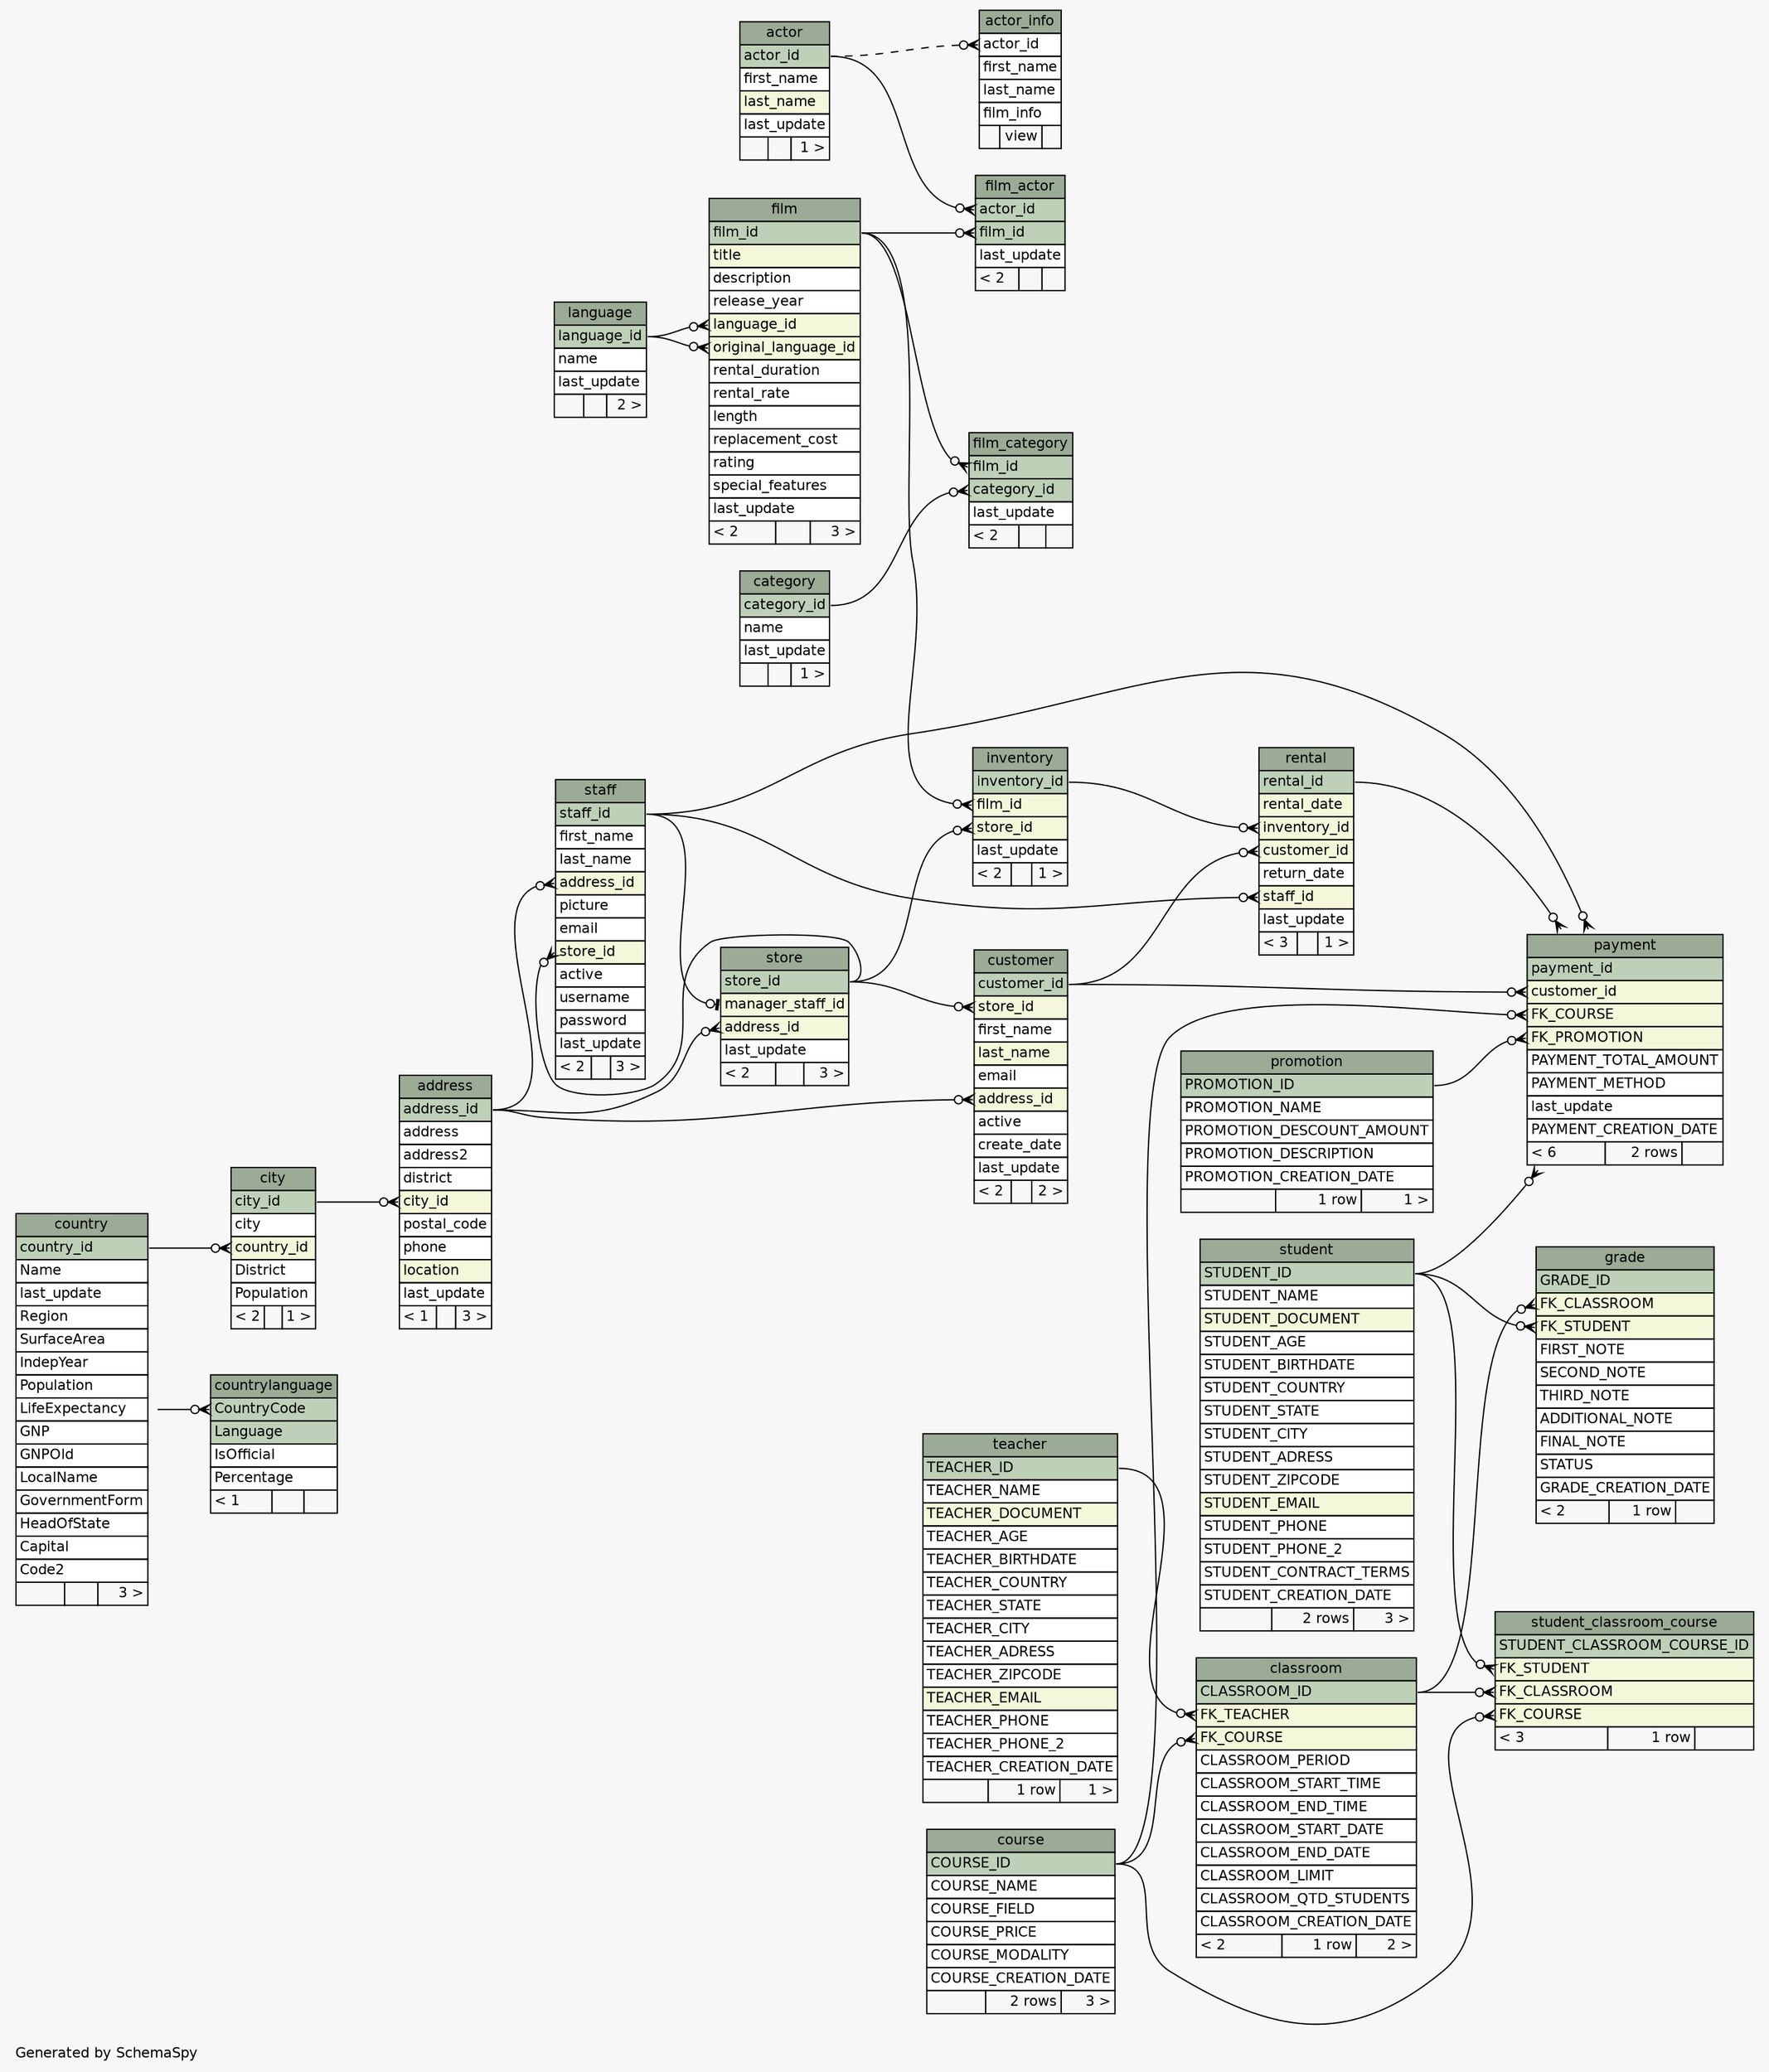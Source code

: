 // dot 7.1.0 on Windows 11 10.0
// SchemaSpy rev 590
digraph "largeImpliedRelationshipsDiagram" {
  graph [
    rankdir="RL"
    bgcolor="#f7f7f7"
    label="\nGenerated by SchemaSpy"
    labeljust="l"
    nodesep="0.18"
    ranksep="0.46"
    fontname="Helvetica"
    fontsize="11"
  ];
  node [
    fontname="Helvetica"
    fontsize="11"
    shape="plaintext"
  ];
  edge [
    arrowsize="0.8"
  ];
  "actor" [
    label=<
    <TABLE BORDER="0" CELLBORDER="1" CELLSPACING="0" BGCOLOR="#ffffff">
      <TR><TD COLSPAN="3" BGCOLOR="#9bab96" ALIGN="CENTER">actor</TD></TR>
      <TR><TD PORT="actor_id" COLSPAN="3" BGCOLOR="#bed1b8" ALIGN="LEFT">actor_id</TD></TR>
      <TR><TD PORT="first_name" COLSPAN="3" ALIGN="LEFT">first_name</TD></TR>
      <TR><TD PORT="last_name" COLSPAN="3" BGCOLOR="#f4f7da" ALIGN="LEFT">last_name</TD></TR>
      <TR><TD PORT="last_update" COLSPAN="3" ALIGN="LEFT">last_update</TD></TR>
      <TR><TD ALIGN="LEFT" BGCOLOR="#f7f7f7">  </TD><TD ALIGN="RIGHT" BGCOLOR="#f7f7f7">  </TD><TD ALIGN="RIGHT" BGCOLOR="#f7f7f7">1 &gt;</TD></TR>
    </TABLE>>
    URL="tables/actor.html"
    tooltip="actor"
  ];
  "actor_info" [
    label=<
    <TABLE BORDER="0" CELLBORDER="1" CELLSPACING="0" BGCOLOR="#ffffff">
      <TR><TD COLSPAN="3" BGCOLOR="#9bab96" ALIGN="CENTER">actor_info</TD></TR>
      <TR><TD PORT="actor_id" COLSPAN="3" ALIGN="LEFT">actor_id</TD></TR>
      <TR><TD PORT="first_name" COLSPAN="3" ALIGN="LEFT">first_name</TD></TR>
      <TR><TD PORT="last_name" COLSPAN="3" ALIGN="LEFT">last_name</TD></TR>
      <TR><TD PORT="film_info" COLSPAN="3" ALIGN="LEFT">film_info</TD></TR>
      <TR><TD ALIGN="LEFT" BGCOLOR="#f7f7f7">  </TD><TD ALIGN="RIGHT" BGCOLOR="#f7f7f7">view</TD><TD ALIGN="RIGHT" BGCOLOR="#f7f7f7">  </TD></TR>
    </TABLE>>
    URL="tables/actor_info.html"
    tooltip="actor_info"
  ];
  "address" [
    label=<
    <TABLE BORDER="0" CELLBORDER="1" CELLSPACING="0" BGCOLOR="#ffffff">
      <TR><TD COLSPAN="3" BGCOLOR="#9bab96" ALIGN="CENTER">address</TD></TR>
      <TR><TD PORT="address_id" COLSPAN="3" BGCOLOR="#bed1b8" ALIGN="LEFT">address_id</TD></TR>
      <TR><TD PORT="address" COLSPAN="3" ALIGN="LEFT">address</TD></TR>
      <TR><TD PORT="address2" COLSPAN="3" ALIGN="LEFT">address2</TD></TR>
      <TR><TD PORT="district" COLSPAN="3" ALIGN="LEFT">district</TD></TR>
      <TR><TD PORT="city_id" COLSPAN="3" BGCOLOR="#f4f7da" ALIGN="LEFT">city_id</TD></TR>
      <TR><TD PORT="postal_code" COLSPAN="3" ALIGN="LEFT">postal_code</TD></TR>
      <TR><TD PORT="phone" COLSPAN="3" ALIGN="LEFT">phone</TD></TR>
      <TR><TD PORT="location" COLSPAN="3" BGCOLOR="#f4f7da" ALIGN="LEFT">location</TD></TR>
      <TR><TD PORT="last_update" COLSPAN="3" ALIGN="LEFT">last_update</TD></TR>
      <TR><TD ALIGN="LEFT" BGCOLOR="#f7f7f7">&lt; 1</TD><TD ALIGN="RIGHT" BGCOLOR="#f7f7f7">  </TD><TD ALIGN="RIGHT" BGCOLOR="#f7f7f7">3 &gt;</TD></TR>
    </TABLE>>
    URL="tables/address.html"
    tooltip="address"
  ];
  "category" [
    label=<
    <TABLE BORDER="0" CELLBORDER="1" CELLSPACING="0" BGCOLOR="#ffffff">
      <TR><TD COLSPAN="3" BGCOLOR="#9bab96" ALIGN="CENTER">category</TD></TR>
      <TR><TD PORT="category_id" COLSPAN="3" BGCOLOR="#bed1b8" ALIGN="LEFT">category_id</TD></TR>
      <TR><TD PORT="name" COLSPAN="3" ALIGN="LEFT">name</TD></TR>
      <TR><TD PORT="last_update" COLSPAN="3" ALIGN="LEFT">last_update</TD></TR>
      <TR><TD ALIGN="LEFT" BGCOLOR="#f7f7f7">  </TD><TD ALIGN="RIGHT" BGCOLOR="#f7f7f7">  </TD><TD ALIGN="RIGHT" BGCOLOR="#f7f7f7">1 &gt;</TD></TR>
    </TABLE>>
    URL="tables/category.html"
    tooltip="category"
  ];
  "city" [
    label=<
    <TABLE BORDER="0" CELLBORDER="1" CELLSPACING="0" BGCOLOR="#ffffff">
      <TR><TD COLSPAN="3" BGCOLOR="#9bab96" ALIGN="CENTER">city</TD></TR>
      <TR><TD PORT="city_id" COLSPAN="3" BGCOLOR="#bed1b8" ALIGN="LEFT">city_id</TD></TR>
      <TR><TD PORT="city" COLSPAN="3" ALIGN="LEFT">city</TD></TR>
      <TR><TD PORT="country_id" COLSPAN="3" BGCOLOR="#f4f7da" ALIGN="LEFT">country_id</TD></TR>
      <TR><TD PORT="District" COLSPAN="3" ALIGN="LEFT">District</TD></TR>
      <TR><TD PORT="Population" COLSPAN="3" ALIGN="LEFT">Population</TD></TR>
      <TR><TD ALIGN="LEFT" BGCOLOR="#f7f7f7">&lt; 2</TD><TD ALIGN="RIGHT" BGCOLOR="#f7f7f7">  </TD><TD ALIGN="RIGHT" BGCOLOR="#f7f7f7">1 &gt;</TD></TR>
    </TABLE>>
    URL="tables/city.html"
    tooltip="city"
  ];
  "classroom" [
    label=<
    <TABLE BORDER="0" CELLBORDER="1" CELLSPACING="0" BGCOLOR="#ffffff">
      <TR><TD COLSPAN="3" BGCOLOR="#9bab96" ALIGN="CENTER">classroom</TD></TR>
      <TR><TD PORT="CLASSROOM_ID" COLSPAN="3" BGCOLOR="#bed1b8" ALIGN="LEFT">CLASSROOM_ID</TD></TR>
      <TR><TD PORT="FK_TEACHER" COLSPAN="3" BGCOLOR="#f4f7da" ALIGN="LEFT">FK_TEACHER</TD></TR>
      <TR><TD PORT="FK_COURSE" COLSPAN="3" BGCOLOR="#f4f7da" ALIGN="LEFT">FK_COURSE</TD></TR>
      <TR><TD PORT="CLASSROOM_PERIOD" COLSPAN="3" ALIGN="LEFT">CLASSROOM_PERIOD</TD></TR>
      <TR><TD PORT="CLASSROOM_START_TIME" COLSPAN="3" ALIGN="LEFT">CLASSROOM_START_TIME</TD></TR>
      <TR><TD PORT="CLASSROOM_END_TIME" COLSPAN="3" ALIGN="LEFT">CLASSROOM_END_TIME</TD></TR>
      <TR><TD PORT="CLASSROOM_START_DATE" COLSPAN="3" ALIGN="LEFT">CLASSROOM_START_DATE</TD></TR>
      <TR><TD PORT="CLASSROOM_END_DATE" COLSPAN="3" ALIGN="LEFT">CLASSROOM_END_DATE</TD></TR>
      <TR><TD PORT="CLASSROOM_LIMIT" COLSPAN="3" ALIGN="LEFT">CLASSROOM_LIMIT</TD></TR>
      <TR><TD PORT="CLASSROOM_QTD_STUDENTS" COLSPAN="3" ALIGN="LEFT">CLASSROOM_QTD_STUDENTS</TD></TR>
      <TR><TD PORT="CLASSROOM_CREATION_DATE" COLSPAN="3" ALIGN="LEFT">CLASSROOM_CREATION_DATE</TD></TR>
      <TR><TD ALIGN="LEFT" BGCOLOR="#f7f7f7">&lt; 2</TD><TD ALIGN="RIGHT" BGCOLOR="#f7f7f7">1 row</TD><TD ALIGN="RIGHT" BGCOLOR="#f7f7f7">2 &gt;</TD></TR>
    </TABLE>>
    URL="tables/classroom.html"
    tooltip="classroom"
  ];
  "country" [
    label=<
    <TABLE BORDER="0" CELLBORDER="1" CELLSPACING="0" BGCOLOR="#ffffff">
      <TR><TD COLSPAN="3" BGCOLOR="#9bab96" ALIGN="CENTER">country</TD></TR>
      <TR><TD PORT="country_id" COLSPAN="3" BGCOLOR="#bed1b8" ALIGN="LEFT">country_id</TD></TR>
      <TR><TD PORT="Name" COLSPAN="3" ALIGN="LEFT">Name</TD></TR>
      <TR><TD PORT="last_update" COLSPAN="3" ALIGN="LEFT">last_update</TD></TR>
      <TR><TD PORT="Region" COLSPAN="3" ALIGN="LEFT">Region</TD></TR>
      <TR><TD PORT="SurfaceArea" COLSPAN="3" ALIGN="LEFT">SurfaceArea</TD></TR>
      <TR><TD PORT="IndepYear" COLSPAN="3" ALIGN="LEFT">IndepYear</TD></TR>
      <TR><TD PORT="Population" COLSPAN="3" ALIGN="LEFT">Population</TD></TR>
      <TR><TD PORT="LifeExpectancy" COLSPAN="3" ALIGN="LEFT">LifeExpectancy</TD></TR>
      <TR><TD PORT="GNP" COLSPAN="3" ALIGN="LEFT">GNP</TD></TR>
      <TR><TD PORT="GNPOld" COLSPAN="3" ALIGN="LEFT">GNPOld</TD></TR>
      <TR><TD PORT="LocalName" COLSPAN="3" ALIGN="LEFT">LocalName</TD></TR>
      <TR><TD PORT="GovernmentForm" COLSPAN="3" ALIGN="LEFT">GovernmentForm</TD></TR>
      <TR><TD PORT="HeadOfState" COLSPAN="3" ALIGN="LEFT">HeadOfState</TD></TR>
      <TR><TD PORT="Capital" COLSPAN="3" ALIGN="LEFT">Capital</TD></TR>
      <TR><TD PORT="Code2" COLSPAN="3" ALIGN="LEFT">Code2</TD></TR>
      <TR><TD ALIGN="LEFT" BGCOLOR="#f7f7f7">  </TD><TD ALIGN="RIGHT" BGCOLOR="#f7f7f7">  </TD><TD ALIGN="RIGHT" BGCOLOR="#f7f7f7">3 &gt;</TD></TR>
    </TABLE>>
    URL="tables/country.html"
    tooltip="country"
  ];
  "countrylanguage" [
    label=<
    <TABLE BORDER="0" CELLBORDER="1" CELLSPACING="0" BGCOLOR="#ffffff">
      <TR><TD COLSPAN="3" BGCOLOR="#9bab96" ALIGN="CENTER">countrylanguage</TD></TR>
      <TR><TD PORT="CountryCode" COLSPAN="3" BGCOLOR="#bed1b8" ALIGN="LEFT">CountryCode</TD></TR>
      <TR><TD PORT="Language" COLSPAN="3" BGCOLOR="#bed1b8" ALIGN="LEFT">Language</TD></TR>
      <TR><TD PORT="IsOfficial" COLSPAN="3" ALIGN="LEFT">IsOfficial</TD></TR>
      <TR><TD PORT="Percentage" COLSPAN="3" ALIGN="LEFT">Percentage</TD></TR>
      <TR><TD ALIGN="LEFT" BGCOLOR="#f7f7f7">&lt; 1</TD><TD ALIGN="RIGHT" BGCOLOR="#f7f7f7">  </TD><TD ALIGN="RIGHT" BGCOLOR="#f7f7f7">  </TD></TR>
    </TABLE>>
    URL="tables/countrylanguage.html"
    tooltip="countrylanguage"
  ];
  "course" [
    label=<
    <TABLE BORDER="0" CELLBORDER="1" CELLSPACING="0" BGCOLOR="#ffffff">
      <TR><TD COLSPAN="3" BGCOLOR="#9bab96" ALIGN="CENTER">course</TD></TR>
      <TR><TD PORT="COURSE_ID" COLSPAN="3" BGCOLOR="#bed1b8" ALIGN="LEFT">COURSE_ID</TD></TR>
      <TR><TD PORT="COURSE_NAME" COLSPAN="3" ALIGN="LEFT">COURSE_NAME</TD></TR>
      <TR><TD PORT="COURSE_FIELD" COLSPAN="3" ALIGN="LEFT">COURSE_FIELD</TD></TR>
      <TR><TD PORT="COURSE_PRICE" COLSPAN="3" ALIGN="LEFT">COURSE_PRICE</TD></TR>
      <TR><TD PORT="COURSE_MODALITY" COLSPAN="3" ALIGN="LEFT">COURSE_MODALITY</TD></TR>
      <TR><TD PORT="COURSE_CREATION_DATE" COLSPAN="3" ALIGN="LEFT">COURSE_CREATION_DATE</TD></TR>
      <TR><TD ALIGN="LEFT" BGCOLOR="#f7f7f7">  </TD><TD ALIGN="RIGHT" BGCOLOR="#f7f7f7">2 rows</TD><TD ALIGN="RIGHT" BGCOLOR="#f7f7f7">3 &gt;</TD></TR>
    </TABLE>>
    URL="tables/course.html"
    tooltip="course"
  ];
  "customer" [
    label=<
    <TABLE BORDER="0" CELLBORDER="1" CELLSPACING="0" BGCOLOR="#ffffff">
      <TR><TD COLSPAN="3" BGCOLOR="#9bab96" ALIGN="CENTER">customer</TD></TR>
      <TR><TD PORT="customer_id" COLSPAN="3" BGCOLOR="#bed1b8" ALIGN="LEFT">customer_id</TD></TR>
      <TR><TD PORT="store_id" COLSPAN="3" BGCOLOR="#f4f7da" ALIGN="LEFT">store_id</TD></TR>
      <TR><TD PORT="first_name" COLSPAN="3" ALIGN="LEFT">first_name</TD></TR>
      <TR><TD PORT="last_name" COLSPAN="3" BGCOLOR="#f4f7da" ALIGN="LEFT">last_name</TD></TR>
      <TR><TD PORT="email" COLSPAN="3" ALIGN="LEFT">email</TD></TR>
      <TR><TD PORT="address_id" COLSPAN="3" BGCOLOR="#f4f7da" ALIGN="LEFT">address_id</TD></TR>
      <TR><TD PORT="active" COLSPAN="3" ALIGN="LEFT">active</TD></TR>
      <TR><TD PORT="create_date" COLSPAN="3" ALIGN="LEFT">create_date</TD></TR>
      <TR><TD PORT="last_update" COLSPAN="3" ALIGN="LEFT">last_update</TD></TR>
      <TR><TD ALIGN="LEFT" BGCOLOR="#f7f7f7">&lt; 2</TD><TD ALIGN="RIGHT" BGCOLOR="#f7f7f7">  </TD><TD ALIGN="RIGHT" BGCOLOR="#f7f7f7">2 &gt;</TD></TR>
    </TABLE>>
    URL="tables/customer.html"
    tooltip="customer"
  ];
  "film" [
    label=<
    <TABLE BORDER="0" CELLBORDER="1" CELLSPACING="0" BGCOLOR="#ffffff">
      <TR><TD COLSPAN="3" BGCOLOR="#9bab96" ALIGN="CENTER">film</TD></TR>
      <TR><TD PORT="film_id" COLSPAN="3" BGCOLOR="#bed1b8" ALIGN="LEFT">film_id</TD></TR>
      <TR><TD PORT="title" COLSPAN="3" BGCOLOR="#f4f7da" ALIGN="LEFT">title</TD></TR>
      <TR><TD PORT="description" COLSPAN="3" ALIGN="LEFT">description</TD></TR>
      <TR><TD PORT="release_year" COLSPAN="3" ALIGN="LEFT">release_year</TD></TR>
      <TR><TD PORT="language_id" COLSPAN="3" BGCOLOR="#f4f7da" ALIGN="LEFT">language_id</TD></TR>
      <TR><TD PORT="original_language_id" COLSPAN="3" BGCOLOR="#f4f7da" ALIGN="LEFT">original_language_id</TD></TR>
      <TR><TD PORT="rental_duration" COLSPAN="3" ALIGN="LEFT">rental_duration</TD></TR>
      <TR><TD PORT="rental_rate" COLSPAN="3" ALIGN="LEFT">rental_rate</TD></TR>
      <TR><TD PORT="length" COLSPAN="3" ALIGN="LEFT">length</TD></TR>
      <TR><TD PORT="replacement_cost" COLSPAN="3" ALIGN="LEFT">replacement_cost</TD></TR>
      <TR><TD PORT="rating" COLSPAN="3" ALIGN="LEFT">rating</TD></TR>
      <TR><TD PORT="special_features" COLSPAN="3" ALIGN="LEFT">special_features</TD></TR>
      <TR><TD PORT="last_update" COLSPAN="3" ALIGN="LEFT">last_update</TD></TR>
      <TR><TD ALIGN="LEFT" BGCOLOR="#f7f7f7">&lt; 2</TD><TD ALIGN="RIGHT" BGCOLOR="#f7f7f7">  </TD><TD ALIGN="RIGHT" BGCOLOR="#f7f7f7">3 &gt;</TD></TR>
    </TABLE>>
    URL="tables/film.html"
    tooltip="film"
  ];
  "film_actor" [
    label=<
    <TABLE BORDER="0" CELLBORDER="1" CELLSPACING="0" BGCOLOR="#ffffff">
      <TR><TD COLSPAN="3" BGCOLOR="#9bab96" ALIGN="CENTER">film_actor</TD></TR>
      <TR><TD PORT="actor_id" COLSPAN="3" BGCOLOR="#bed1b8" ALIGN="LEFT">actor_id</TD></TR>
      <TR><TD PORT="film_id" COLSPAN="3" BGCOLOR="#bed1b8" ALIGN="LEFT">film_id</TD></TR>
      <TR><TD PORT="last_update" COLSPAN="3" ALIGN="LEFT">last_update</TD></TR>
      <TR><TD ALIGN="LEFT" BGCOLOR="#f7f7f7">&lt; 2</TD><TD ALIGN="RIGHT" BGCOLOR="#f7f7f7">  </TD><TD ALIGN="RIGHT" BGCOLOR="#f7f7f7">  </TD></TR>
    </TABLE>>
    URL="tables/film_actor.html"
    tooltip="film_actor"
  ];
  "film_category" [
    label=<
    <TABLE BORDER="0" CELLBORDER="1" CELLSPACING="0" BGCOLOR="#ffffff">
      <TR><TD COLSPAN="3" BGCOLOR="#9bab96" ALIGN="CENTER">film_category</TD></TR>
      <TR><TD PORT="film_id" COLSPAN="3" BGCOLOR="#bed1b8" ALIGN="LEFT">film_id</TD></TR>
      <TR><TD PORT="category_id" COLSPAN="3" BGCOLOR="#bed1b8" ALIGN="LEFT">category_id</TD></TR>
      <TR><TD PORT="last_update" COLSPAN="3" ALIGN="LEFT">last_update</TD></TR>
      <TR><TD ALIGN="LEFT" BGCOLOR="#f7f7f7">&lt; 2</TD><TD ALIGN="RIGHT" BGCOLOR="#f7f7f7">  </TD><TD ALIGN="RIGHT" BGCOLOR="#f7f7f7">  </TD></TR>
    </TABLE>>
    URL="tables/film_category.html"
    tooltip="film_category"
  ];
  "grade" [
    label=<
    <TABLE BORDER="0" CELLBORDER="1" CELLSPACING="0" BGCOLOR="#ffffff">
      <TR><TD COLSPAN="3" BGCOLOR="#9bab96" ALIGN="CENTER">grade</TD></TR>
      <TR><TD PORT="GRADE_ID" COLSPAN="3" BGCOLOR="#bed1b8" ALIGN="LEFT">GRADE_ID</TD></TR>
      <TR><TD PORT="FK_CLASSROOM" COLSPAN="3" BGCOLOR="#f4f7da" ALIGN="LEFT">FK_CLASSROOM</TD></TR>
      <TR><TD PORT="FK_STUDENT" COLSPAN="3" BGCOLOR="#f4f7da" ALIGN="LEFT">FK_STUDENT</TD></TR>
      <TR><TD PORT="FIRST_NOTE" COLSPAN="3" ALIGN="LEFT">FIRST_NOTE</TD></TR>
      <TR><TD PORT="SECOND_NOTE" COLSPAN="3" ALIGN="LEFT">SECOND_NOTE</TD></TR>
      <TR><TD PORT="THIRD_NOTE" COLSPAN="3" ALIGN="LEFT">THIRD_NOTE</TD></TR>
      <TR><TD PORT="ADDITIONAL_NOTE" COLSPAN="3" ALIGN="LEFT">ADDITIONAL_NOTE</TD></TR>
      <TR><TD PORT="FINAL_NOTE" COLSPAN="3" ALIGN="LEFT">FINAL_NOTE</TD></TR>
      <TR><TD PORT="STATUS" COLSPAN="3" ALIGN="LEFT">STATUS</TD></TR>
      <TR><TD PORT="GRADE_CREATION_DATE" COLSPAN="3" ALIGN="LEFT">GRADE_CREATION_DATE</TD></TR>
      <TR><TD ALIGN="LEFT" BGCOLOR="#f7f7f7">&lt; 2</TD><TD ALIGN="RIGHT" BGCOLOR="#f7f7f7">1 row</TD><TD ALIGN="RIGHT" BGCOLOR="#f7f7f7">  </TD></TR>
    </TABLE>>
    URL="tables/grade.html"
    tooltip="grade"
  ];
  "inventory" [
    label=<
    <TABLE BORDER="0" CELLBORDER="1" CELLSPACING="0" BGCOLOR="#ffffff">
      <TR><TD COLSPAN="3" BGCOLOR="#9bab96" ALIGN="CENTER">inventory</TD></TR>
      <TR><TD PORT="inventory_id" COLSPAN="3" BGCOLOR="#bed1b8" ALIGN="LEFT">inventory_id</TD></TR>
      <TR><TD PORT="film_id" COLSPAN="3" BGCOLOR="#f4f7da" ALIGN="LEFT">film_id</TD></TR>
      <TR><TD PORT="store_id" COLSPAN="3" BGCOLOR="#f4f7da" ALIGN="LEFT">store_id</TD></TR>
      <TR><TD PORT="last_update" COLSPAN="3" ALIGN="LEFT">last_update</TD></TR>
      <TR><TD ALIGN="LEFT" BGCOLOR="#f7f7f7">&lt; 2</TD><TD ALIGN="RIGHT" BGCOLOR="#f7f7f7">  </TD><TD ALIGN="RIGHT" BGCOLOR="#f7f7f7">1 &gt;</TD></TR>
    </TABLE>>
    URL="tables/inventory.html"
    tooltip="inventory"
  ];
  "language" [
    label=<
    <TABLE BORDER="0" CELLBORDER="1" CELLSPACING="0" BGCOLOR="#ffffff">
      <TR><TD COLSPAN="3" BGCOLOR="#9bab96" ALIGN="CENTER">language</TD></TR>
      <TR><TD PORT="language_id" COLSPAN="3" BGCOLOR="#bed1b8" ALIGN="LEFT">language_id</TD></TR>
      <TR><TD PORT="name" COLSPAN="3" ALIGN="LEFT">name</TD></TR>
      <TR><TD PORT="last_update" COLSPAN="3" ALIGN="LEFT">last_update</TD></TR>
      <TR><TD ALIGN="LEFT" BGCOLOR="#f7f7f7">  </TD><TD ALIGN="RIGHT" BGCOLOR="#f7f7f7">  </TD><TD ALIGN="RIGHT" BGCOLOR="#f7f7f7">2 &gt;</TD></TR>
    </TABLE>>
    URL="tables/language.html"
    tooltip="language"
  ];
  "payment" [
    label=<
    <TABLE BORDER="0" CELLBORDER="1" CELLSPACING="0" BGCOLOR="#ffffff">
      <TR><TD COLSPAN="3" BGCOLOR="#9bab96" ALIGN="CENTER">payment</TD></TR>
      <TR><TD PORT="payment_id" COLSPAN="3" BGCOLOR="#bed1b8" ALIGN="LEFT">payment_id</TD></TR>
      <TR><TD PORT="customer_id" COLSPAN="3" BGCOLOR="#f4f7da" ALIGN="LEFT">customer_id</TD></TR>
      <TR><TD PORT="FK_COURSE" COLSPAN="3" BGCOLOR="#f4f7da" ALIGN="LEFT">FK_COURSE</TD></TR>
      <TR><TD PORT="FK_PROMOTION" COLSPAN="3" BGCOLOR="#f4f7da" ALIGN="LEFT">FK_PROMOTION</TD></TR>
      <TR><TD PORT="PAYMENT_TOTAL_AMOUNT" COLSPAN="3" ALIGN="LEFT">PAYMENT_TOTAL_AMOUNT</TD></TR>
      <TR><TD PORT="PAYMENT_METHOD" COLSPAN="3" ALIGN="LEFT">PAYMENT_METHOD</TD></TR>
      <TR><TD PORT="last_update" COLSPAN="3" ALIGN="LEFT">last_update</TD></TR>
      <TR><TD PORT="PAYMENT_CREATION_DATE" COLSPAN="3" ALIGN="LEFT">PAYMENT_CREATION_DATE</TD></TR>
      <TR><TD ALIGN="LEFT" BGCOLOR="#f7f7f7">&lt; 6</TD><TD ALIGN="RIGHT" BGCOLOR="#f7f7f7">2 rows</TD><TD ALIGN="RIGHT" BGCOLOR="#f7f7f7">  </TD></TR>
    </TABLE>>
    URL="tables/payment.html"
    tooltip="payment"
  ];
  "promotion" [
    label=<
    <TABLE BORDER="0" CELLBORDER="1" CELLSPACING="0" BGCOLOR="#ffffff">
      <TR><TD COLSPAN="3" BGCOLOR="#9bab96" ALIGN="CENTER">promotion</TD></TR>
      <TR><TD PORT="PROMOTION_ID" COLSPAN="3" BGCOLOR="#bed1b8" ALIGN="LEFT">PROMOTION_ID</TD></TR>
      <TR><TD PORT="PROMOTION_NAME" COLSPAN="3" ALIGN="LEFT">PROMOTION_NAME</TD></TR>
      <TR><TD PORT="PROMOTION_DESCOUNT_AMOUNT" COLSPAN="3" ALIGN="LEFT">PROMOTION_DESCOUNT_AMOUNT</TD></TR>
      <TR><TD PORT="PROMOTION_DESCRIPTION" COLSPAN="3" ALIGN="LEFT">PROMOTION_DESCRIPTION</TD></TR>
      <TR><TD PORT="PROMOTION_CREATION_DATE" COLSPAN="3" ALIGN="LEFT">PROMOTION_CREATION_DATE</TD></TR>
      <TR><TD ALIGN="LEFT" BGCOLOR="#f7f7f7">  </TD><TD ALIGN="RIGHT" BGCOLOR="#f7f7f7">1 row</TD><TD ALIGN="RIGHT" BGCOLOR="#f7f7f7">1 &gt;</TD></TR>
    </TABLE>>
    URL="tables/promotion.html"
    tooltip="promotion"
  ];
  "rental" [
    label=<
    <TABLE BORDER="0" CELLBORDER="1" CELLSPACING="0" BGCOLOR="#ffffff">
      <TR><TD COLSPAN="3" BGCOLOR="#9bab96" ALIGN="CENTER">rental</TD></TR>
      <TR><TD PORT="rental_id" COLSPAN="3" BGCOLOR="#bed1b8" ALIGN="LEFT">rental_id</TD></TR>
      <TR><TD PORT="rental_date" COLSPAN="3" BGCOLOR="#f4f7da" ALIGN="LEFT">rental_date</TD></TR>
      <TR><TD PORT="inventory_id" COLSPAN="3" BGCOLOR="#f4f7da" ALIGN="LEFT">inventory_id</TD></TR>
      <TR><TD PORT="customer_id" COLSPAN="3" BGCOLOR="#f4f7da" ALIGN="LEFT">customer_id</TD></TR>
      <TR><TD PORT="return_date" COLSPAN="3" ALIGN="LEFT">return_date</TD></TR>
      <TR><TD PORT="staff_id" COLSPAN="3" BGCOLOR="#f4f7da" ALIGN="LEFT">staff_id</TD></TR>
      <TR><TD PORT="last_update" COLSPAN="3" ALIGN="LEFT">last_update</TD></TR>
      <TR><TD ALIGN="LEFT" BGCOLOR="#f7f7f7">&lt; 3</TD><TD ALIGN="RIGHT" BGCOLOR="#f7f7f7">  </TD><TD ALIGN="RIGHT" BGCOLOR="#f7f7f7">1 &gt;</TD></TR>
    </TABLE>>
    URL="tables/rental.html"
    tooltip="rental"
  ];
  "staff" [
    label=<
    <TABLE BORDER="0" CELLBORDER="1" CELLSPACING="0" BGCOLOR="#ffffff">
      <TR><TD COLSPAN="3" BGCOLOR="#9bab96" ALIGN="CENTER">staff</TD></TR>
      <TR><TD PORT="staff_id" COLSPAN="3" BGCOLOR="#bed1b8" ALIGN="LEFT">staff_id</TD></TR>
      <TR><TD PORT="first_name" COLSPAN="3" ALIGN="LEFT">first_name</TD></TR>
      <TR><TD PORT="last_name" COLSPAN="3" ALIGN="LEFT">last_name</TD></TR>
      <TR><TD PORT="address_id" COLSPAN="3" BGCOLOR="#f4f7da" ALIGN="LEFT">address_id</TD></TR>
      <TR><TD PORT="picture" COLSPAN="3" ALIGN="LEFT">picture</TD></TR>
      <TR><TD PORT="email" COLSPAN="3" ALIGN="LEFT">email</TD></TR>
      <TR><TD PORT="store_id" COLSPAN="3" BGCOLOR="#f4f7da" ALIGN="LEFT">store_id</TD></TR>
      <TR><TD PORT="active" COLSPAN="3" ALIGN="LEFT">active</TD></TR>
      <TR><TD PORT="username" COLSPAN="3" ALIGN="LEFT">username</TD></TR>
      <TR><TD PORT="password" COLSPAN="3" ALIGN="LEFT">password</TD></TR>
      <TR><TD PORT="last_update" COLSPAN="3" ALIGN="LEFT">last_update</TD></TR>
      <TR><TD ALIGN="LEFT" BGCOLOR="#f7f7f7">&lt; 2</TD><TD ALIGN="RIGHT" BGCOLOR="#f7f7f7">  </TD><TD ALIGN="RIGHT" BGCOLOR="#f7f7f7">3 &gt;</TD></TR>
    </TABLE>>
    URL="tables/staff.html"
    tooltip="staff"
  ];
  "store" [
    label=<
    <TABLE BORDER="0" CELLBORDER="1" CELLSPACING="0" BGCOLOR="#ffffff">
      <TR><TD COLSPAN="3" BGCOLOR="#9bab96" ALIGN="CENTER">store</TD></TR>
      <TR><TD PORT="store_id" COLSPAN="3" BGCOLOR="#bed1b8" ALIGN="LEFT">store_id</TD></TR>
      <TR><TD PORT="manager_staff_id" COLSPAN="3" BGCOLOR="#f4f7da" ALIGN="LEFT">manager_staff_id</TD></TR>
      <TR><TD PORT="address_id" COLSPAN="3" BGCOLOR="#f4f7da" ALIGN="LEFT">address_id</TD></TR>
      <TR><TD PORT="last_update" COLSPAN="3" ALIGN="LEFT">last_update</TD></TR>
      <TR><TD ALIGN="LEFT" BGCOLOR="#f7f7f7">&lt; 2</TD><TD ALIGN="RIGHT" BGCOLOR="#f7f7f7">  </TD><TD ALIGN="RIGHT" BGCOLOR="#f7f7f7">3 &gt;</TD></TR>
    </TABLE>>
    URL="tables/store.html"
    tooltip="store"
  ];
  "student" [
    label=<
    <TABLE BORDER="0" CELLBORDER="1" CELLSPACING="0" BGCOLOR="#ffffff">
      <TR><TD COLSPAN="3" BGCOLOR="#9bab96" ALIGN="CENTER">student</TD></TR>
      <TR><TD PORT="STUDENT_ID" COLSPAN="3" BGCOLOR="#bed1b8" ALIGN="LEFT">STUDENT_ID</TD></TR>
      <TR><TD PORT="STUDENT_NAME" COLSPAN="3" ALIGN="LEFT">STUDENT_NAME</TD></TR>
      <TR><TD PORT="STUDENT_DOCUMENT" COLSPAN="3" BGCOLOR="#f4f7da" ALIGN="LEFT">STUDENT_DOCUMENT</TD></TR>
      <TR><TD PORT="STUDENT_AGE" COLSPAN="3" ALIGN="LEFT">STUDENT_AGE</TD></TR>
      <TR><TD PORT="STUDENT_BIRTHDATE" COLSPAN="3" ALIGN="LEFT">STUDENT_BIRTHDATE</TD></TR>
      <TR><TD PORT="STUDENT_COUNTRY" COLSPAN="3" ALIGN="LEFT">STUDENT_COUNTRY</TD></TR>
      <TR><TD PORT="STUDENT_STATE" COLSPAN="3" ALIGN="LEFT">STUDENT_STATE</TD></TR>
      <TR><TD PORT="STUDENT_CITY" COLSPAN="3" ALIGN="LEFT">STUDENT_CITY</TD></TR>
      <TR><TD PORT="STUDENT_ADRESS" COLSPAN="3" ALIGN="LEFT">STUDENT_ADRESS</TD></TR>
      <TR><TD PORT="STUDENT_ZIPCODE" COLSPAN="3" ALIGN="LEFT">STUDENT_ZIPCODE</TD></TR>
      <TR><TD PORT="STUDENT_EMAIL" COLSPAN="3" BGCOLOR="#f4f7da" ALIGN="LEFT">STUDENT_EMAIL</TD></TR>
      <TR><TD PORT="STUDENT_PHONE" COLSPAN="3" ALIGN="LEFT">STUDENT_PHONE</TD></TR>
      <TR><TD PORT="STUDENT_PHONE_2" COLSPAN="3" ALIGN="LEFT">STUDENT_PHONE_2</TD></TR>
      <TR><TD PORT="STUDENT_CONTRACT_TERMS" COLSPAN="3" ALIGN="LEFT">STUDENT_CONTRACT_TERMS</TD></TR>
      <TR><TD PORT="STUDENT_CREATION_DATE" COLSPAN="3" ALIGN="LEFT">STUDENT_CREATION_DATE</TD></TR>
      <TR><TD ALIGN="LEFT" BGCOLOR="#f7f7f7">  </TD><TD ALIGN="RIGHT" BGCOLOR="#f7f7f7">2 rows</TD><TD ALIGN="RIGHT" BGCOLOR="#f7f7f7">3 &gt;</TD></TR>
    </TABLE>>
    URL="tables/student.html"
    tooltip="student"
  ];
  "student_classroom_course" [
    label=<
    <TABLE BORDER="0" CELLBORDER="1" CELLSPACING="0" BGCOLOR="#ffffff">
      <TR><TD COLSPAN="3" BGCOLOR="#9bab96" ALIGN="CENTER">student_classroom_course</TD></TR>
      <TR><TD PORT="STUDENT_CLASSROOM_COURSE_ID" COLSPAN="3" BGCOLOR="#bed1b8" ALIGN="LEFT">STUDENT_CLASSROOM_COURSE_ID</TD></TR>
      <TR><TD PORT="FK_STUDENT" COLSPAN="3" BGCOLOR="#f4f7da" ALIGN="LEFT">FK_STUDENT</TD></TR>
      <TR><TD PORT="FK_CLASSROOM" COLSPAN="3" BGCOLOR="#f4f7da" ALIGN="LEFT">FK_CLASSROOM</TD></TR>
      <TR><TD PORT="FK_COURSE" COLSPAN="3" BGCOLOR="#f4f7da" ALIGN="LEFT">FK_COURSE</TD></TR>
      <TR><TD ALIGN="LEFT" BGCOLOR="#f7f7f7">&lt; 3</TD><TD ALIGN="RIGHT" BGCOLOR="#f7f7f7">1 row</TD><TD ALIGN="RIGHT" BGCOLOR="#f7f7f7">  </TD></TR>
    </TABLE>>
    URL="tables/student_classroom_course.html"
    tooltip="student_classroom_course"
  ];
  "teacher" [
    label=<
    <TABLE BORDER="0" CELLBORDER="1" CELLSPACING="0" BGCOLOR="#ffffff">
      <TR><TD COLSPAN="3" BGCOLOR="#9bab96" ALIGN="CENTER">teacher</TD></TR>
      <TR><TD PORT="TEACHER_ID" COLSPAN="3" BGCOLOR="#bed1b8" ALIGN="LEFT">TEACHER_ID</TD></TR>
      <TR><TD PORT="TEACHER_NAME" COLSPAN="3" ALIGN="LEFT">TEACHER_NAME</TD></TR>
      <TR><TD PORT="TEACHER_DOCUMENT" COLSPAN="3" BGCOLOR="#f4f7da" ALIGN="LEFT">TEACHER_DOCUMENT</TD></TR>
      <TR><TD PORT="TEACHER_AGE" COLSPAN="3" ALIGN="LEFT">TEACHER_AGE</TD></TR>
      <TR><TD PORT="TEACHER_BIRTHDATE" COLSPAN="3" ALIGN="LEFT">TEACHER_BIRTHDATE</TD></TR>
      <TR><TD PORT="TEACHER_COUNTRY" COLSPAN="3" ALIGN="LEFT">TEACHER_COUNTRY</TD></TR>
      <TR><TD PORT="TEACHER_STATE" COLSPAN="3" ALIGN="LEFT">TEACHER_STATE</TD></TR>
      <TR><TD PORT="TEACHER_CITY" COLSPAN="3" ALIGN="LEFT">TEACHER_CITY</TD></TR>
      <TR><TD PORT="TEACHER_ADRESS" COLSPAN="3" ALIGN="LEFT">TEACHER_ADRESS</TD></TR>
      <TR><TD PORT="TEACHER_ZIPCODE" COLSPAN="3" ALIGN="LEFT">TEACHER_ZIPCODE</TD></TR>
      <TR><TD PORT="TEACHER_EMAIL" COLSPAN="3" BGCOLOR="#f4f7da" ALIGN="LEFT">TEACHER_EMAIL</TD></TR>
      <TR><TD PORT="TEACHER_PHONE" COLSPAN="3" ALIGN="LEFT">TEACHER_PHONE</TD></TR>
      <TR><TD PORT="TEACHER_PHONE_2" COLSPAN="3" ALIGN="LEFT">TEACHER_PHONE_2</TD></TR>
      <TR><TD PORT="TEACHER_CREATION_DATE" COLSPAN="3" ALIGN="LEFT">TEACHER_CREATION_DATE</TD></TR>
      <TR><TD ALIGN="LEFT" BGCOLOR="#f7f7f7">  </TD><TD ALIGN="RIGHT" BGCOLOR="#f7f7f7">1 row</TD><TD ALIGN="RIGHT" BGCOLOR="#f7f7f7">1 &gt;</TD></TR>
    </TABLE>>
    URL="tables/teacher.html"
    tooltip="teacher"
  ];
  "actor_info":"actor_id":w -> "actor":"actor_id":e [arrowhead=none dir=back arrowtail=crowodot style=dashed];
  "address":"city_id":w -> "city":"city_id":e [arrowhead=none dir=back arrowtail=crowodot];
  "city":"country_id":w -> "country":"country_id":e [arrowhead=none dir=back arrowtail=crowodot];
  "classroom":"FK_COURSE":w -> "course":"COURSE_ID":e [arrowhead=none dir=back arrowtail=crowodot];
  "classroom":"FK_TEACHER":w -> "teacher":"TEACHER_ID":e [arrowhead=none dir=back arrowtail=crowodot];
  "countrylanguage":"CountryCode":w -> "country":"Code":e [arrowhead=none dir=back arrowtail=crowodot];
  "customer":"address_id":w -> "address":"address_id":e [arrowhead=none dir=back arrowtail=crowodot];
  "customer":"store_id":w -> "store":"store_id":e [arrowhead=none dir=back arrowtail=crowodot];
  "film":"language_id":w -> "language":"language_id":e [arrowhead=none dir=back arrowtail=crowodot];
  "film":"original_language_id":w -> "language":"language_id":e [arrowhead=none dir=back arrowtail=crowodot];
  "film_actor":"actor_id":w -> "actor":"actor_id":e [arrowhead=none dir=back arrowtail=crowodot];
  "film_actor":"film_id":w -> "film":"film_id":e [arrowhead=none dir=back arrowtail=crowodot];
  "film_category":"category_id":w -> "category":"category_id":e [arrowhead=none dir=back arrowtail=crowodot];
  "film_category":"film_id":w -> "film":"film_id":e [arrowhead=none dir=back arrowtail=crowodot];
  "grade":"FK_CLASSROOM":w -> "classroom":"CLASSROOM_ID":e [arrowhead=none dir=back arrowtail=crowodot];
  "grade":"FK_STUDENT":w -> "student":"STUDENT_ID":e [arrowhead=none dir=back arrowtail=crowodot];
  "inventory":"film_id":w -> "film":"film_id":e [arrowhead=none dir=back arrowtail=crowodot];
  "inventory":"store_id":w -> "store":"store_id":e [arrowhead=none dir=back arrowtail=crowodot];
  "payment":"customer_id":w -> "customer":"customer_id":e [arrowhead=none dir=back arrowtail=crowodot];
  "payment":"FK_COURSE":w -> "course":"COURSE_ID":e [arrowhead=none dir=back arrowtail=crowodot];
  "payment":"FK_PROMOTION":w -> "promotion":"PROMOTION_ID":e [arrowhead=none dir=back arrowtail=crowodot];
  "payment":"FK_STUDENT":w -> "student":"STUDENT_ID":e [arrowhead=none dir=back arrowtail=crowodot];
  "payment":"rental_id":w -> "rental":"rental_id":e [arrowhead=none dir=back arrowtail=crowodot];
  "payment":"staff_id":w -> "staff":"staff_id":e [arrowhead=none dir=back arrowtail=crowodot];
  "rental":"customer_id":w -> "customer":"customer_id":e [arrowhead=none dir=back arrowtail=crowodot];
  "rental":"inventory_id":w -> "inventory":"inventory_id":e [arrowhead=none dir=back arrowtail=crowodot];
  "rental":"staff_id":w -> "staff":"staff_id":e [arrowhead=none dir=back arrowtail=crowodot];
  "staff":"address_id":w -> "address":"address_id":e [arrowhead=none dir=back arrowtail=crowodot];
  "staff":"store_id":w -> "store":"store_id":e [arrowhead=none dir=back arrowtail=crowodot];
  "store":"address_id":w -> "address":"address_id":e [arrowhead=none dir=back arrowtail=crowodot];
  "store":"manager_staff_id":w -> "staff":"staff_id":e [arrowhead=none dir=back arrowtail=teeodot];
  "student_classroom_course":"FK_CLASSROOM":w -> "classroom":"CLASSROOM_ID":e [arrowhead=none dir=back arrowtail=crowodot];
  "student_classroom_course":"FK_COURSE":w -> "course":"COURSE_ID":e [arrowhead=none dir=back arrowtail=crowodot];
  "student_classroom_course":"FK_STUDENT":w -> "student":"STUDENT_ID":e [arrowhead=none dir=back arrowtail=crowodot];
}
